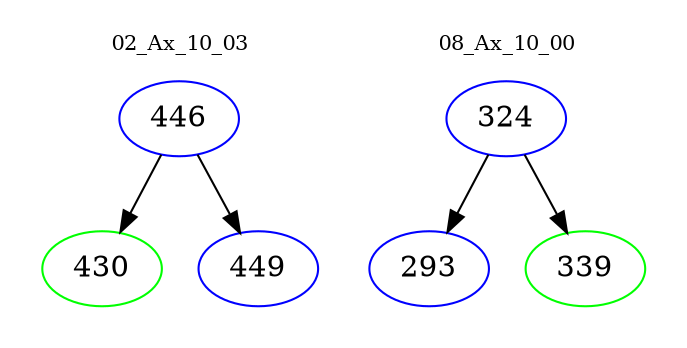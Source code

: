 digraph{
subgraph cluster_0 {
color = white
label = "02_Ax_10_03";
fontsize=10;
T0_446 [label="446", color="blue"]
T0_446 -> T0_430 [color="black"]
T0_430 [label="430", color="green"]
T0_446 -> T0_449 [color="black"]
T0_449 [label="449", color="blue"]
}
subgraph cluster_1 {
color = white
label = "08_Ax_10_00";
fontsize=10;
T1_324 [label="324", color="blue"]
T1_324 -> T1_293 [color="black"]
T1_293 [label="293", color="blue"]
T1_324 -> T1_339 [color="black"]
T1_339 [label="339", color="green"]
}
}
